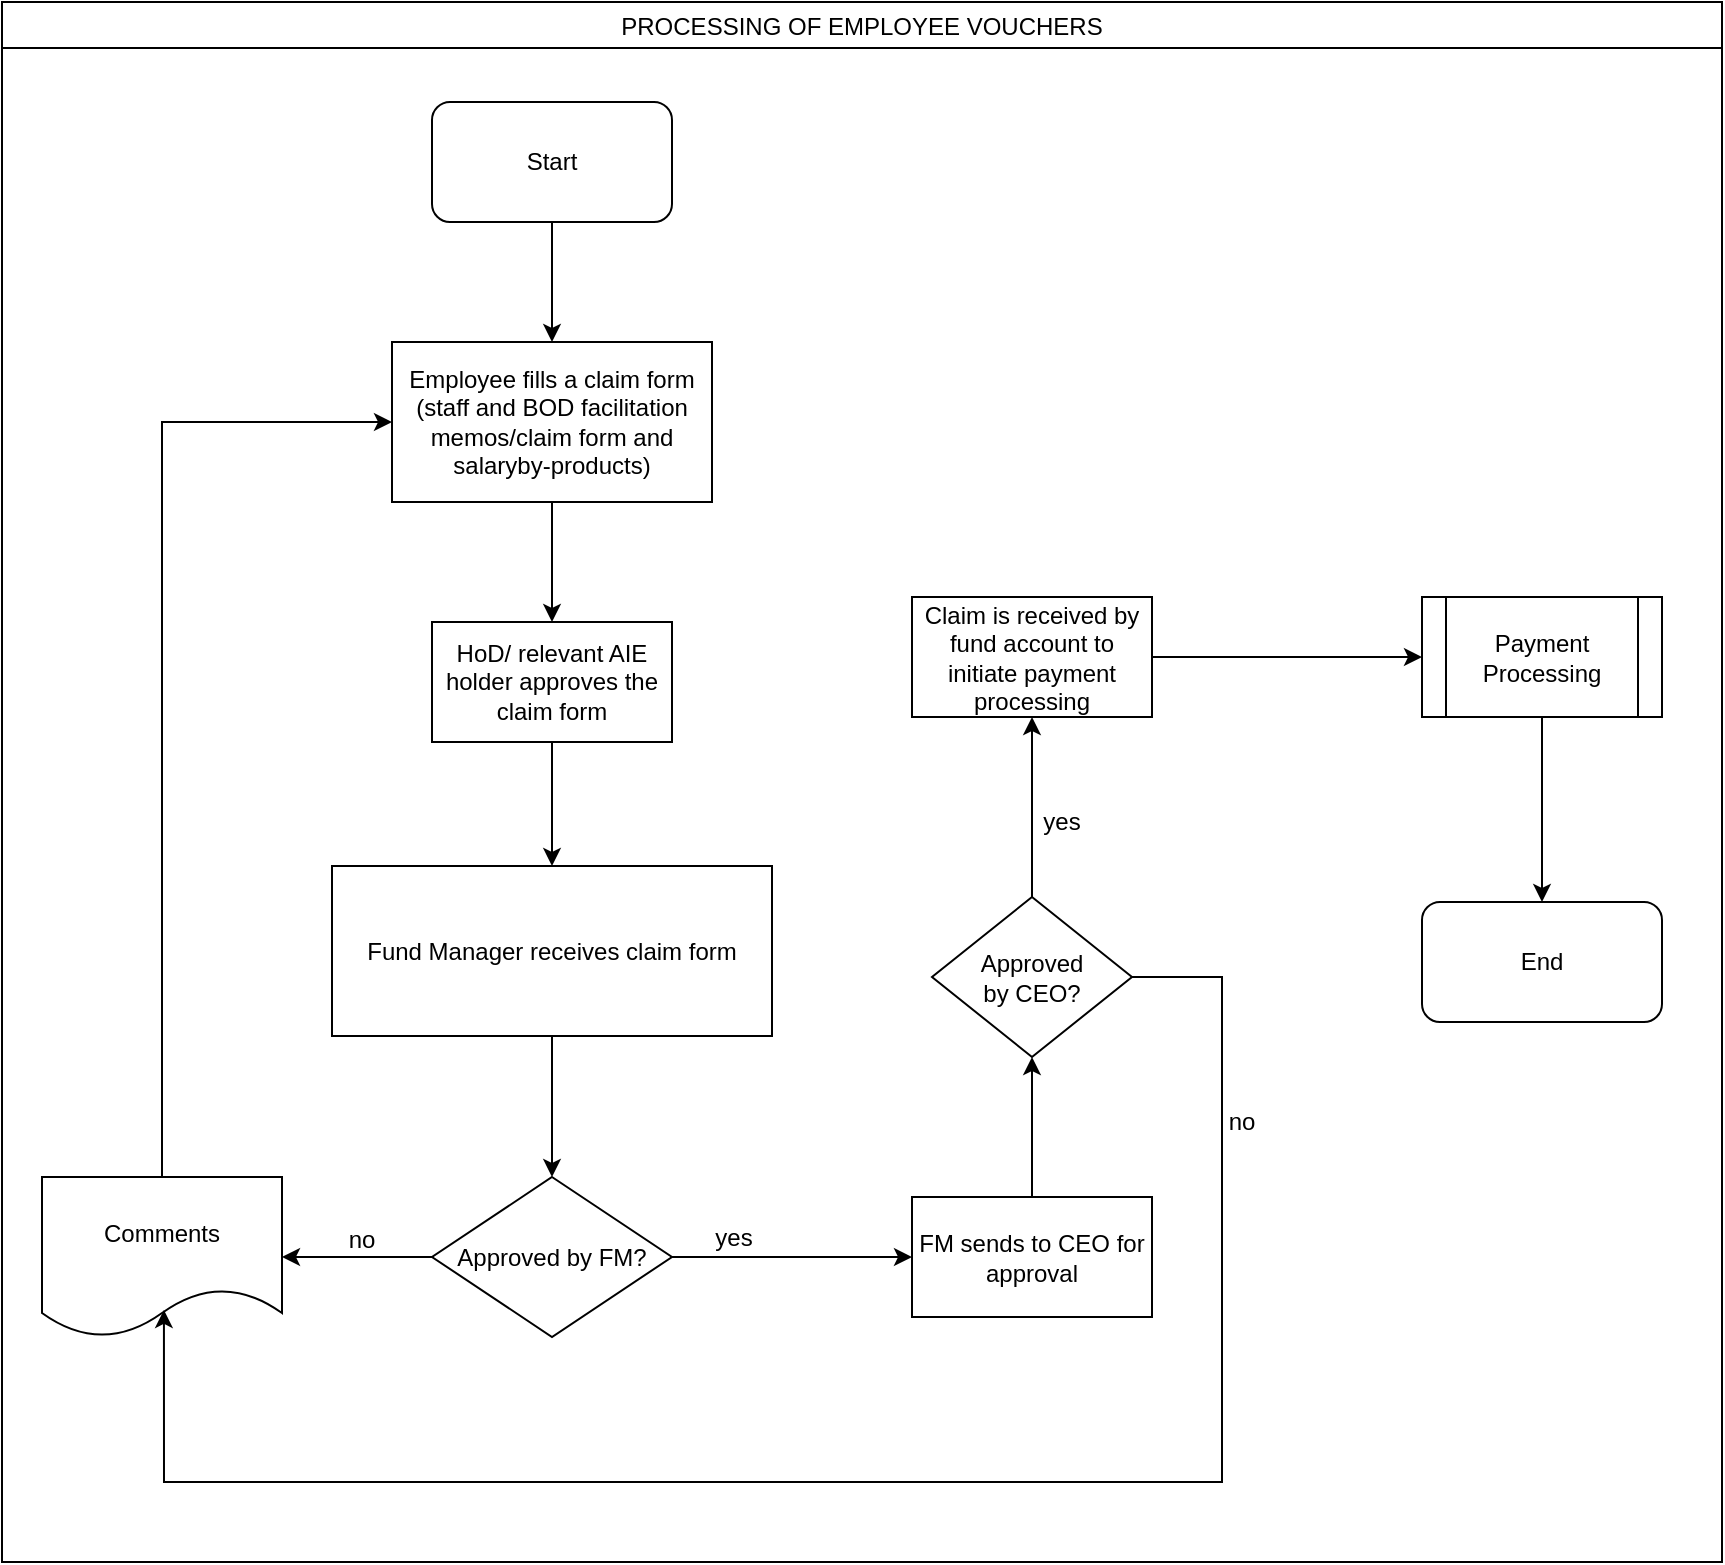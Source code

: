 <mxfile version="14.7.7" type="github">
  <diagram id="ztFzvjZc60GsRg00ITb4" name="Page-1">
    <mxGraphModel dx="1038" dy="508" grid="1" gridSize="10" guides="1" tooltips="1" connect="1" arrows="1" fold="1" page="1" pageScale="1" pageWidth="1169" pageHeight="827" math="0" shadow="0">
      <root>
        <mxCell id="0" />
        <mxCell id="1" parent="0" />
        <mxCell id="-bHBfpAsHSbqOtEoVYM7-1" value="PROCESSING OF EMPLOYEE VOUCHERS" style="swimlane;fontStyle=0" vertex="1" parent="1">
          <mxGeometry x="10" y="20" width="860" height="780" as="geometry" />
        </mxCell>
        <mxCell id="-bHBfpAsHSbqOtEoVYM7-2" value="Start" style="rounded=1;whiteSpace=wrap;html=1;" vertex="1" parent="-bHBfpAsHSbqOtEoVYM7-1">
          <mxGeometry x="215" y="50" width="120" height="60" as="geometry" />
        </mxCell>
        <mxCell id="-bHBfpAsHSbqOtEoVYM7-5" value="Employee fills a claim form &lt;span lang=&quot;EN-GB&quot;&gt;(&lt;span&gt;staff and BOD facilitation memos/claim form and salaryby-products) &lt;/span&gt;&lt;/span&gt;" style="rounded=0;whiteSpace=wrap;html=1;" vertex="1" parent="-bHBfpAsHSbqOtEoVYM7-1">
          <mxGeometry x="195" y="170" width="160" height="80" as="geometry" />
        </mxCell>
        <mxCell id="-bHBfpAsHSbqOtEoVYM7-4" value="" style="edgeStyle=orthogonalEdgeStyle;rounded=0;orthogonalLoop=1;jettySize=auto;html=1;" edge="1" parent="-bHBfpAsHSbqOtEoVYM7-1" source="-bHBfpAsHSbqOtEoVYM7-2" target="-bHBfpAsHSbqOtEoVYM7-5">
          <mxGeometry relative="1" as="geometry">
            <mxPoint x="275" y="190" as="targetPoint" />
          </mxGeometry>
        </mxCell>
        <mxCell id="-bHBfpAsHSbqOtEoVYM7-6" value="HoD/ relevant AIE holder approves the claim form" style="whiteSpace=wrap;html=1;rounded=0;" vertex="1" parent="-bHBfpAsHSbqOtEoVYM7-1">
          <mxGeometry x="215" y="310" width="120" height="60" as="geometry" />
        </mxCell>
        <mxCell id="-bHBfpAsHSbqOtEoVYM7-7" value="" style="edgeStyle=orthogonalEdgeStyle;rounded=0;orthogonalLoop=1;jettySize=auto;html=1;" edge="1" parent="-bHBfpAsHSbqOtEoVYM7-1" source="-bHBfpAsHSbqOtEoVYM7-5" target="-bHBfpAsHSbqOtEoVYM7-6">
          <mxGeometry relative="1" as="geometry" />
        </mxCell>
        <mxCell id="-bHBfpAsHSbqOtEoVYM7-8" value="&lt;span lang=&quot;EN-GB&quot;&gt;Fund Manager receives claim form&lt;span&gt;&lt;/span&gt;&lt;/span&gt;" style="rounded=0;whiteSpace=wrap;html=1;" vertex="1" parent="-bHBfpAsHSbqOtEoVYM7-1">
          <mxGeometry x="165" y="432" width="220" height="85" as="geometry" />
        </mxCell>
        <mxCell id="-bHBfpAsHSbqOtEoVYM7-9" value="" style="edgeStyle=orthogonalEdgeStyle;rounded=0;orthogonalLoop=1;jettySize=auto;html=1;" edge="1" parent="-bHBfpAsHSbqOtEoVYM7-1" source="-bHBfpAsHSbqOtEoVYM7-6" target="-bHBfpAsHSbqOtEoVYM7-8">
          <mxGeometry relative="1" as="geometry" />
        </mxCell>
        <mxCell id="-bHBfpAsHSbqOtEoVYM7-12" value="FM sends to CEO for approval" style="rounded=0;whiteSpace=wrap;html=1;" vertex="1" parent="-bHBfpAsHSbqOtEoVYM7-1">
          <mxGeometry x="455" y="597.5" width="120" height="60" as="geometry" />
        </mxCell>
        <mxCell id="-bHBfpAsHSbqOtEoVYM7-20" value="Comments" style="shape=document;whiteSpace=wrap;html=1;boundedLbl=1;rounded=0;" vertex="1" parent="-bHBfpAsHSbqOtEoVYM7-1">
          <mxGeometry x="20" y="587.5" width="120" height="80" as="geometry" />
        </mxCell>
        <mxCell id="-bHBfpAsHSbqOtEoVYM7-31" value="" style="edgeStyle=orthogonalEdgeStyle;rounded=0;orthogonalLoop=1;jettySize=auto;html=1;entryX=0;entryY=0.5;entryDx=0;entryDy=0;" edge="1" parent="-bHBfpAsHSbqOtEoVYM7-1" source="-bHBfpAsHSbqOtEoVYM7-20" target="-bHBfpAsHSbqOtEoVYM7-5">
          <mxGeometry relative="1" as="geometry">
            <mxPoint x="80" y="497.5" as="targetPoint" />
            <Array as="points">
              <mxPoint x="80" y="210" />
            </Array>
          </mxGeometry>
        </mxCell>
        <mxCell id="-bHBfpAsHSbqOtEoVYM7-34" value="End" style="rounded=1;whiteSpace=wrap;html=1;" vertex="1" parent="-bHBfpAsHSbqOtEoVYM7-1">
          <mxGeometry x="710" y="450" width="120" height="60" as="geometry" />
        </mxCell>
        <mxCell id="-bHBfpAsHSbqOtEoVYM7-35" value="Payment Processing" style="shape=process;whiteSpace=wrap;html=1;backgroundOutline=1;rounded=0;" vertex="1" parent="-bHBfpAsHSbqOtEoVYM7-1">
          <mxGeometry x="710" y="297.5" width="120" height="60" as="geometry" />
        </mxCell>
        <mxCell id="-bHBfpAsHSbqOtEoVYM7-38" value="" style="edgeStyle=orthogonalEdgeStyle;rounded=0;orthogonalLoop=1;jettySize=auto;html=1;entryX=0.5;entryY=0;entryDx=0;entryDy=0;" edge="1" parent="-bHBfpAsHSbqOtEoVYM7-1" source="-bHBfpAsHSbqOtEoVYM7-35" target="-bHBfpAsHSbqOtEoVYM7-34">
          <mxGeometry relative="1" as="geometry">
            <mxPoint x="715" y="437.5" as="targetPoint" />
          </mxGeometry>
        </mxCell>
        <mxCell id="-bHBfpAsHSbqOtEoVYM7-13" value="" style="edgeStyle=orthogonalEdgeStyle;rounded=0;orthogonalLoop=1;jettySize=auto;html=1;" edge="1" parent="1" source="-bHBfpAsHSbqOtEoVYM7-10" target="-bHBfpAsHSbqOtEoVYM7-12">
          <mxGeometry relative="1" as="geometry" />
        </mxCell>
        <mxCell id="-bHBfpAsHSbqOtEoVYM7-23" value="" style="edgeStyle=orthogonalEdgeStyle;rounded=0;orthogonalLoop=1;jettySize=auto;html=1;entryX=1;entryY=0.5;entryDx=0;entryDy=0;" edge="1" parent="1" source="-bHBfpAsHSbqOtEoVYM7-10" target="-bHBfpAsHSbqOtEoVYM7-20">
          <mxGeometry relative="1" as="geometry">
            <mxPoint x="145" y="647.5" as="targetPoint" />
          </mxGeometry>
        </mxCell>
        <mxCell id="-bHBfpAsHSbqOtEoVYM7-10" value="Approved by FM?" style="rhombus;whiteSpace=wrap;html=1;rounded=0;" vertex="1" parent="1">
          <mxGeometry x="225" y="607.5" width="120" height="80" as="geometry" />
        </mxCell>
        <mxCell id="-bHBfpAsHSbqOtEoVYM7-11" value="" style="edgeStyle=orthogonalEdgeStyle;rounded=0;orthogonalLoop=1;jettySize=auto;html=1;" edge="1" parent="1" source="-bHBfpAsHSbqOtEoVYM7-8" target="-bHBfpAsHSbqOtEoVYM7-10">
          <mxGeometry relative="1" as="geometry" />
        </mxCell>
        <mxCell id="-bHBfpAsHSbqOtEoVYM7-14" value="yes" style="text;html=1;strokeColor=none;fillColor=none;align=center;verticalAlign=middle;whiteSpace=wrap;rounded=0;" vertex="1" parent="1">
          <mxGeometry x="356" y="628" width="40" height="20" as="geometry" />
        </mxCell>
        <mxCell id="-bHBfpAsHSbqOtEoVYM7-19" value="" style="edgeStyle=orthogonalEdgeStyle;rounded=0;orthogonalLoop=1;jettySize=auto;html=1;" edge="1" parent="1" source="-bHBfpAsHSbqOtEoVYM7-16" target="-bHBfpAsHSbqOtEoVYM7-18">
          <mxGeometry relative="1" as="geometry" />
        </mxCell>
        <mxCell id="-bHBfpAsHSbqOtEoVYM7-28" value="" style="edgeStyle=orthogonalEdgeStyle;rounded=0;orthogonalLoop=1;jettySize=auto;html=1;entryX=0.508;entryY=0.831;entryDx=0;entryDy=0;entryPerimeter=0;" edge="1" parent="1" source="-bHBfpAsHSbqOtEoVYM7-16" target="-bHBfpAsHSbqOtEoVYM7-20">
          <mxGeometry relative="1" as="geometry">
            <mxPoint x="645" y="507.5" as="targetPoint" />
            <Array as="points">
              <mxPoint x="620" y="508" />
              <mxPoint x="620" y="760" />
              <mxPoint x="91" y="760" />
            </Array>
          </mxGeometry>
        </mxCell>
        <mxCell id="-bHBfpAsHSbqOtEoVYM7-16" value="&lt;div&gt;Approved&lt;/div&gt;&lt;div&gt; by CEO?&lt;/div&gt;" style="rhombus;whiteSpace=wrap;html=1;rounded=0;" vertex="1" parent="1">
          <mxGeometry x="475" y="467.5" width="100" height="80" as="geometry" />
        </mxCell>
        <mxCell id="-bHBfpAsHSbqOtEoVYM7-17" value="" style="edgeStyle=orthogonalEdgeStyle;rounded=0;orthogonalLoop=1;jettySize=auto;html=1;" edge="1" parent="1" source="-bHBfpAsHSbqOtEoVYM7-12" target="-bHBfpAsHSbqOtEoVYM7-16">
          <mxGeometry relative="1" as="geometry" />
        </mxCell>
        <mxCell id="-bHBfpAsHSbqOtEoVYM7-36" value="" style="edgeStyle=orthogonalEdgeStyle;rounded=0;orthogonalLoop=1;jettySize=auto;html=1;" edge="1" parent="1" source="-bHBfpAsHSbqOtEoVYM7-18" target="-bHBfpAsHSbqOtEoVYM7-35">
          <mxGeometry relative="1" as="geometry" />
        </mxCell>
        <mxCell id="-bHBfpAsHSbqOtEoVYM7-18" value="Claim is received by fund account to initiate payment processing" style="rounded=0;whiteSpace=wrap;html=1;" vertex="1" parent="1">
          <mxGeometry x="465" y="317.5" width="120" height="60" as="geometry" />
        </mxCell>
        <mxCell id="-bHBfpAsHSbqOtEoVYM7-24" value="no" style="text;html=1;strokeColor=none;fillColor=none;align=center;verticalAlign=middle;whiteSpace=wrap;rounded=0;" vertex="1" parent="1">
          <mxGeometry x="170" y="629" width="40" height="20" as="geometry" />
        </mxCell>
        <mxCell id="-bHBfpAsHSbqOtEoVYM7-26" value="yes" style="text;html=1;strokeColor=none;fillColor=none;align=center;verticalAlign=middle;whiteSpace=wrap;rounded=0;" vertex="1" parent="1">
          <mxGeometry x="520" y="420" width="40" height="20" as="geometry" />
        </mxCell>
        <mxCell id="-bHBfpAsHSbqOtEoVYM7-29" value="no" style="text;html=1;strokeColor=none;fillColor=none;align=center;verticalAlign=middle;whiteSpace=wrap;rounded=0;" vertex="1" parent="1">
          <mxGeometry x="610" y="570" width="40" height="20" as="geometry" />
        </mxCell>
      </root>
    </mxGraphModel>
  </diagram>
</mxfile>
